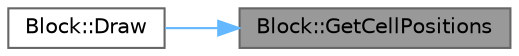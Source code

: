 digraph "Block::GetCellPositions"
{
 // INTERACTIVE_SVG=YES
 // LATEX_PDF_SIZE
  bgcolor="transparent";
  edge [fontname=Helvetica,fontsize=10,labelfontname=Helvetica,labelfontsize=10];
  node [fontname=Helvetica,fontsize=10,shape=box,height=0.2,width=0.4];
  rankdir="RL";
  Node1 [id="Node000001",label="Block::GetCellPositions",height=0.2,width=0.4,color="gray40", fillcolor="grey60", style="filled", fontcolor="black",tooltip="Trả về danh sách vị trí các ô hiện tại của block."];
  Node1 -> Node2 [id="edge1_Node000001_Node000002",dir="back",color="steelblue1",style="solid",tooltip=" "];
  Node2 [id="Node000002",label="Block::Draw",height=0.2,width=0.4,color="grey40", fillcolor="white", style="filled",URL="$class_block.html#aff9a876805127586734c4f39910cf9a2",tooltip="Vẽ block lên màn hình tại vị trí được chỉ định."];
}
